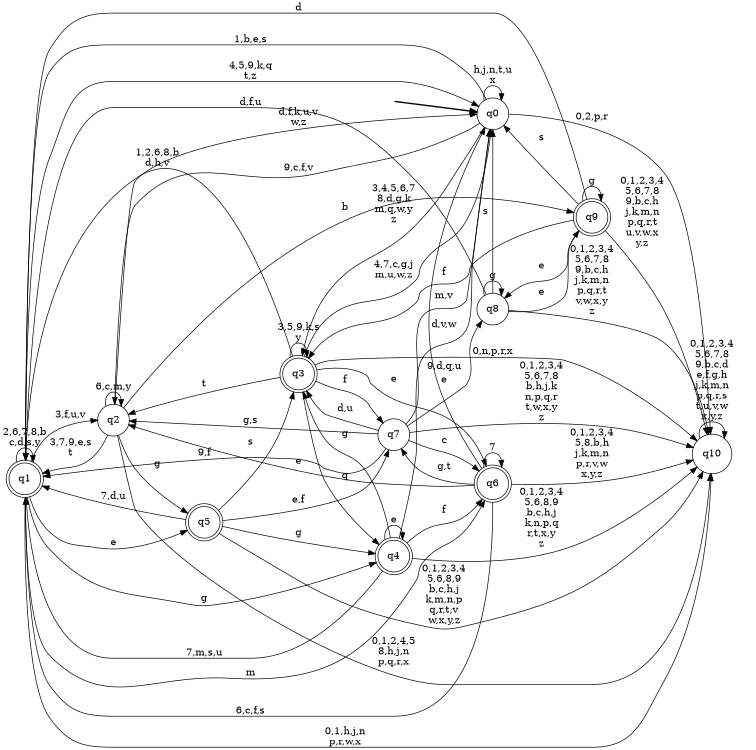 digraph BlueStar {
__start0 [style = invis, shape = none, label = "", width = 0, height = 0];

rankdir=LR;
size="8,5";

s0 [style="filled", color="black", fillcolor="white" shape="circle", label="q0"];
s1 [style="rounded,filled", color="black", fillcolor="white" shape="doublecircle", label="q1"];
s2 [style="filled", color="black", fillcolor="white" shape="circle", label="q2"];
s3 [style="rounded,filled", color="black", fillcolor="white" shape="doublecircle", label="q3"];
s4 [style="rounded,filled", color="black", fillcolor="white" shape="doublecircle", label="q4"];
s5 [style="rounded,filled", color="black", fillcolor="white" shape="doublecircle", label="q5"];
s6 [style="rounded,filled", color="black", fillcolor="white" shape="doublecircle", label="q6"];
s7 [style="filled", color="black", fillcolor="white" shape="circle", label="q7"];
s8 [style="filled", color="black", fillcolor="white" shape="circle", label="q8"];
s9 [style="rounded,filled", color="black", fillcolor="white" shape="doublecircle", label="q9"];
s10 [style="filled", color="black", fillcolor="white" shape="circle", label="q10"];
subgraph cluster_main { 
	graph [pad=".75", ranksep="0.15", nodesep="0.15"];
	 style=invis; 
	__start0 -> s0 [penwidth=2];
}
s0 -> s0 [label="h,j,n,t,u\nx"];
s0 -> s1 [label="1,b,e,s"];
s0 -> s2 [label="9,c,f,v"];
s0 -> s3 [label="3,4,5,6,7\n8,d,g,k\nm,q,w,y\nz"];
s0 -> s10 [label="0,2,p,r"];
s1 -> s0 [label="4,5,9,k,q\nt,z"];
s1 -> s1 [label="2,6,7,8,b\nc,d,s,y"];
s1 -> s2 [label="3,f,u,v"];
s1 -> s4 [label="g"];
s1 -> s5 [label="e"];
s1 -> s6 [label="m"];
s1 -> s10 [label="0,1,h,j,n\np,r,w,x"];
s2 -> s0 [label="d,f,k,u,v\nw,z"];
s2 -> s1 [label="3,7,9,e,s\nt"];
s2 -> s2 [label="6,c,m,y"];
s2 -> s5 [label="g"];
s2 -> s9 [label="b"];
s2 -> s10 [label="0,1,2,4,5\n8,h,j,n\np,q,r,x"];
s3 -> s0 [label="4,7,c,g,j\nm,u,w,z"];
s3 -> s1 [label="1,2,6,8,b\nd,h,v"];
s3 -> s2 [label="t"];
s3 -> s3 [label="3,5,9,k,s\ny"];
s3 -> s4 [label="q"];
s3 -> s6 [label="e"];
s3 -> s7 [label="f"];
s3 -> s10 [label="0,n,p,r,x"];
s4 -> s0 [label="d,v,w"];
s4 -> s1 [label="7,m,s,u"];
s4 -> s3 [label="g"];
s4 -> s4 [label="e"];
s4 -> s6 [label="f"];
s4 -> s10 [label="0,1,2,3,4\n5,6,8,9\nb,c,h,j\nk,n,p,q\nr,t,x,y\nz"];
s5 -> s1 [label="7,d,u"];
s5 -> s3 [label="s"];
s5 -> s4 [label="g"];
s5 -> s7 [label="e,f"];
s5 -> s10 [label="0,1,2,3,4\n5,6,8,9\nb,c,h,j\nk,m,n,p\nq,r,t,v\nw,x,y,z"];
s6 -> s0 [label="9,d,q,u"];
s6 -> s1 [label="6,c,f,s"];
s6 -> s2 [label="e"];
s6 -> s6 [label="7"];
s6 -> s7 [label="g,t"];
s6 -> s10 [label="0,1,2,3,4\n5,8,b,h\nj,k,m,n\np,r,v,w\nx,y,z"];
s7 -> s0 [label="m,v"];
s7 -> s1 [label="9,f"];
s7 -> s2 [label="g,s"];
s7 -> s3 [label="d,u"];
s7 -> s6 [label="c"];
s7 -> s8 [label="e"];
s7 -> s10 [label="0,1,2,3,4\n5,6,7,8\nb,h,j,k\nn,p,q,r\nt,w,x,y\nz"];
s8 -> s0 [label="s"];
s8 -> s1 [label="d,f,u"];
s8 -> s8 [label="g"];
s8 -> s9 [label="e"];
s8 -> s10 [label="0,1,2,3,4\n5,6,7,8\n9,b,c,h\nj,k,m,n\np,q,r,t\nv,w,x,y\nz"];
s9 -> s0 [label="s"];
s9 -> s1 [label="d"];
s9 -> s3 [label="f"];
s9 -> s8 [label="e"];
s9 -> s9 [label="g"];
s9 -> s10 [label="0,1,2,3,4\n5,6,7,8\n9,b,c,h\nj,k,m,n\np,q,r,t\nu,v,w,x\ny,z"];
s10 -> s10 [label="0,1,2,3,4\n5,6,7,8\n9,b,c,d\ne,f,g,h\nj,k,m,n\np,q,r,s\nt,u,v,w\nx,y,z"];

}